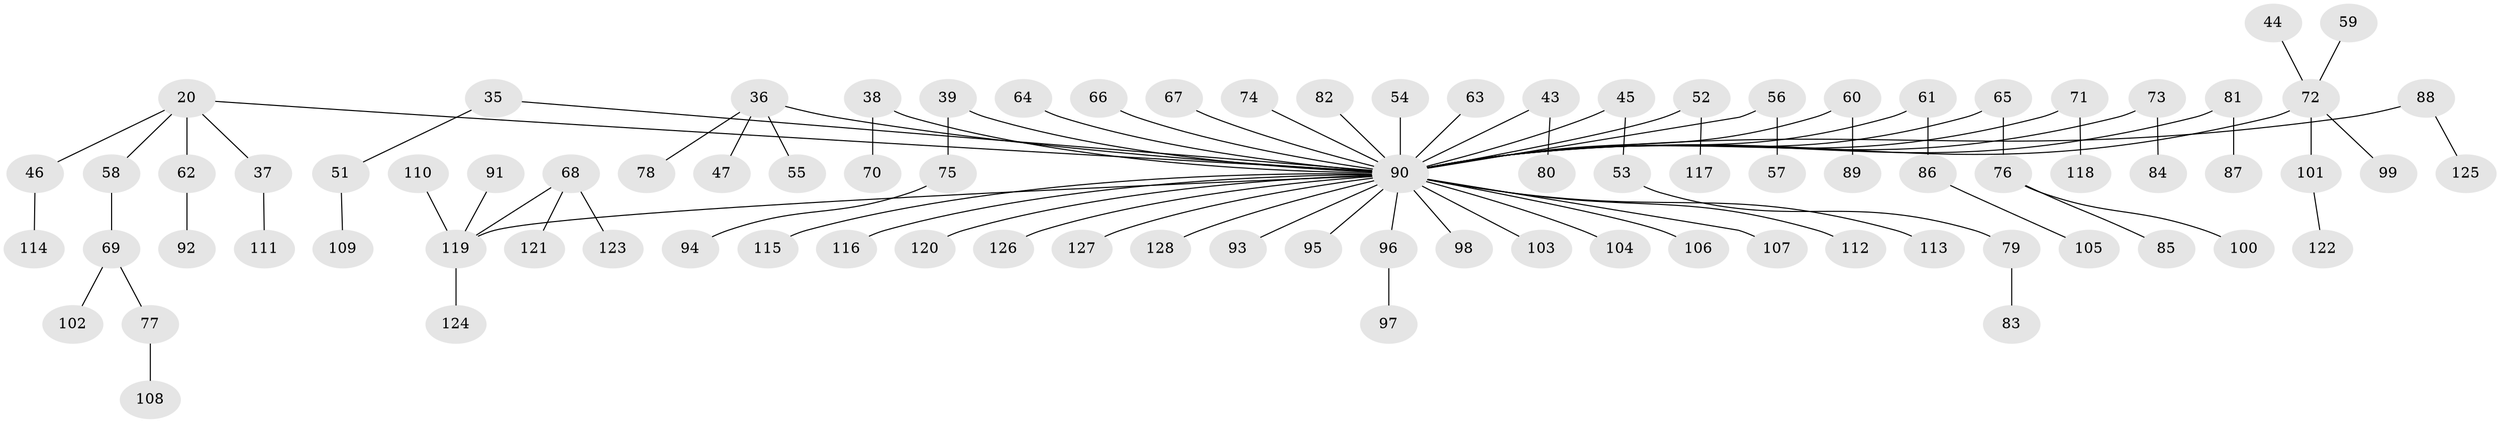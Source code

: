 // original degree distribution, {6: 0.015625, 4: 0.0625, 5: 0.03125, 2: 0.3203125, 3: 0.0859375, 7: 0.0078125, 8: 0.0078125, 1: 0.46875}
// Generated by graph-tools (version 1.1) at 2025/55/03/04/25 21:55:54]
// undirected, 89 vertices, 88 edges
graph export_dot {
graph [start="1"]
  node [color=gray90,style=filled];
  20 [super="+18"];
  35;
  36;
  37;
  38;
  39;
  43;
  44;
  45;
  46;
  47;
  51;
  52;
  53;
  54;
  55;
  56;
  57;
  58;
  59;
  60;
  61;
  62;
  63;
  64;
  65;
  66;
  67;
  68;
  69;
  70;
  71;
  72 [super="+41"];
  73;
  74;
  75;
  76;
  77;
  78;
  79;
  80;
  81;
  82;
  83;
  84;
  85;
  86;
  87;
  88;
  89;
  90 [super="+28+40+22+33+50+34+24+16+15+42+27+29+25+30+49"];
  91;
  92;
  93;
  94;
  95;
  96;
  97;
  98;
  99;
  100;
  101;
  102;
  103;
  104;
  105;
  106;
  107;
  108;
  109;
  110;
  111;
  112;
  113;
  114;
  115;
  116;
  117;
  118;
  119 [super="+48"];
  120;
  121;
  122;
  123;
  124;
  125;
  126;
  127;
  128;
  20 -- 37;
  20 -- 58;
  20 -- 62;
  20 -- 90;
  20 -- 46;
  35 -- 51;
  35 -- 90;
  36 -- 47;
  36 -- 55;
  36 -- 78;
  36 -- 90;
  37 -- 111;
  38 -- 70;
  38 -- 90;
  39 -- 75;
  39 -- 90;
  43 -- 80;
  43 -- 90;
  44 -- 72;
  45 -- 53;
  45 -- 90;
  46 -- 114;
  51 -- 109;
  52 -- 117;
  52 -- 90;
  53 -- 79;
  54 -- 90;
  56 -- 57;
  56 -- 90;
  58 -- 69;
  59 -- 72;
  60 -- 89;
  60 -- 90;
  61 -- 86;
  61 -- 90;
  62 -- 92;
  63 -- 90;
  64 -- 90;
  65 -- 76;
  65 -- 90;
  66 -- 90;
  67 -- 90;
  68 -- 121;
  68 -- 123;
  68 -- 119;
  69 -- 77;
  69 -- 102;
  71 -- 118;
  71 -- 90;
  72 -- 99;
  72 -- 101;
  72 -- 90;
  73 -- 84;
  73 -- 90;
  74 -- 90;
  75 -- 94;
  76 -- 85;
  76 -- 100;
  77 -- 108;
  79 -- 83;
  81 -- 87;
  81 -- 90;
  82 -- 90;
  86 -- 105;
  88 -- 125;
  88 -- 90;
  90 -- 96;
  90 -- 127;
  90 -- 128;
  90 -- 98;
  90 -- 112;
  90 -- 113;
  90 -- 120;
  90 -- 126;
  90 -- 116;
  90 -- 106;
  90 -- 103;
  90 -- 93;
  90 -- 95;
  90 -- 104;
  90 -- 115;
  90 -- 107;
  90 -- 119;
  91 -- 119;
  96 -- 97;
  101 -- 122;
  110 -- 119;
  119 -- 124;
}
